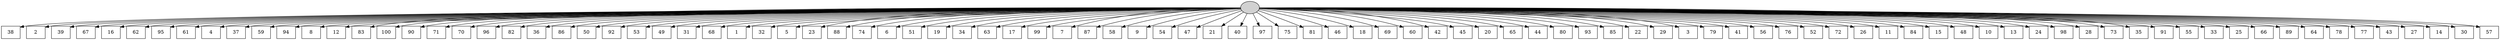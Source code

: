 digraph G {
0[style=filled, fillcolor=grey82, label=""];
1[shape=box,style=filled, fillcolor=white,label="38\n"];
2[shape=box,style=filled, fillcolor=white,label="2\n"];
3[shape=box,style=filled, fillcolor=white,label="39\n"];
4[shape=box,style=filled, fillcolor=white,label="67\n"];
5[shape=box,style=filled, fillcolor=white,label="16\n"];
6[shape=box,style=filled, fillcolor=white,label="62\n"];
7[shape=box,style=filled, fillcolor=white,label="95\n"];
8[shape=box,style=filled, fillcolor=white,label="61\n"];
9[shape=box,style=filled, fillcolor=white,label="4\n"];
10[shape=box,style=filled, fillcolor=white,label="37\n"];
11[shape=box,style=filled, fillcolor=white,label="59\n"];
12[shape=box,style=filled, fillcolor=white,label="94\n"];
13[shape=box,style=filled, fillcolor=white,label="8\n"];
14[shape=box,style=filled, fillcolor=white,label="12\n"];
15[shape=box,style=filled, fillcolor=white,label="83\n"];
16[shape=box,style=filled, fillcolor=white,label="100\n"];
17[shape=box,style=filled, fillcolor=white,label="90\n"];
18[shape=box,style=filled, fillcolor=white,label="71\n"];
19[shape=box,style=filled, fillcolor=white,label="70\n"];
20[shape=box,style=filled, fillcolor=white,label="96\n"];
21[shape=box,style=filled, fillcolor=white,label="82\n"];
22[shape=box,style=filled, fillcolor=white,label="36\n"];
23[shape=box,style=filled, fillcolor=white,label="86\n"];
24[shape=box,style=filled, fillcolor=white,label="50\n"];
25[shape=box,style=filled, fillcolor=white,label="92\n"];
26[shape=box,style=filled, fillcolor=white,label="53\n"];
27[shape=box,style=filled, fillcolor=white,label="49\n"];
28[shape=box,style=filled, fillcolor=white,label="31\n"];
29[shape=box,style=filled, fillcolor=white,label="68\n"];
30[shape=box,style=filled, fillcolor=white,label="1\n"];
31[shape=box,style=filled, fillcolor=white,label="32\n"];
32[shape=box,style=filled, fillcolor=white,label="5\n"];
33[shape=box,style=filled, fillcolor=white,label="23\n"];
34[shape=box,style=filled, fillcolor=white,label="88\n"];
35[shape=box,style=filled, fillcolor=white,label="74\n"];
36[shape=box,style=filled, fillcolor=white,label="6\n"];
37[shape=box,style=filled, fillcolor=white,label="51\n"];
38[shape=box,style=filled, fillcolor=white,label="19\n"];
39[shape=box,style=filled, fillcolor=white,label="34\n"];
40[shape=box,style=filled, fillcolor=white,label="63\n"];
41[shape=box,style=filled, fillcolor=white,label="17\n"];
42[shape=box,style=filled, fillcolor=white,label="99\n"];
43[shape=box,style=filled, fillcolor=white,label="7\n"];
44[shape=box,style=filled, fillcolor=white,label="87\n"];
45[shape=box,style=filled, fillcolor=white,label="58\n"];
46[shape=box,style=filled, fillcolor=white,label="9\n"];
47[shape=box,style=filled, fillcolor=white,label="54\n"];
48[shape=box,style=filled, fillcolor=white,label="47\n"];
49[shape=box,style=filled, fillcolor=white,label="21\n"];
50[shape=box,style=filled, fillcolor=white,label="40\n"];
51[shape=box,style=filled, fillcolor=white,label="97\n"];
52[shape=box,style=filled, fillcolor=white,label="75\n"];
53[shape=box,style=filled, fillcolor=white,label="81\n"];
54[shape=box,style=filled, fillcolor=white,label="46\n"];
55[shape=box,style=filled, fillcolor=white,label="18\n"];
56[shape=box,style=filled, fillcolor=white,label="69\n"];
57[shape=box,style=filled, fillcolor=white,label="60\n"];
58[shape=box,style=filled, fillcolor=white,label="42\n"];
59[shape=box,style=filled, fillcolor=white,label="45\n"];
60[shape=box,style=filled, fillcolor=white,label="20\n"];
61[shape=box,style=filled, fillcolor=white,label="65\n"];
62[shape=box,style=filled, fillcolor=white,label="44\n"];
63[shape=box,style=filled, fillcolor=white,label="80\n"];
64[shape=box,style=filled, fillcolor=white,label="93\n"];
65[shape=box,style=filled, fillcolor=white,label="85\n"];
66[shape=box,style=filled, fillcolor=white,label="22\n"];
67[shape=box,style=filled, fillcolor=white,label="29\n"];
68[shape=box,style=filled, fillcolor=white,label="3\n"];
69[shape=box,style=filled, fillcolor=white,label="79\n"];
70[shape=box,style=filled, fillcolor=white,label="41\n"];
71[shape=box,style=filled, fillcolor=white,label="56\n"];
72[shape=box,style=filled, fillcolor=white,label="76\n"];
73[shape=box,style=filled, fillcolor=white,label="52\n"];
74[shape=box,style=filled, fillcolor=white,label="72\n"];
75[shape=box,style=filled, fillcolor=white,label="26\n"];
76[shape=box,style=filled, fillcolor=white,label="11\n"];
77[shape=box,style=filled, fillcolor=white,label="84\n"];
78[shape=box,style=filled, fillcolor=white,label="15\n"];
79[shape=box,style=filled, fillcolor=white,label="48\n"];
80[shape=box,style=filled, fillcolor=white,label="10\n"];
81[shape=box,style=filled, fillcolor=white,label="13\n"];
82[shape=box,style=filled, fillcolor=white,label="24\n"];
83[shape=box,style=filled, fillcolor=white,label="98\n"];
84[shape=box,style=filled, fillcolor=white,label="28\n"];
85[shape=box,style=filled, fillcolor=white,label="73\n"];
86[shape=box,style=filled, fillcolor=white,label="35\n"];
87[shape=box,style=filled, fillcolor=white,label="91\n"];
88[shape=box,style=filled, fillcolor=white,label="55\n"];
89[shape=box,style=filled, fillcolor=white,label="33\n"];
90[shape=box,style=filled, fillcolor=white,label="25\n"];
91[shape=box,style=filled, fillcolor=white,label="66\n"];
92[shape=box,style=filled, fillcolor=white,label="89\n"];
93[shape=box,style=filled, fillcolor=white,label="64\n"];
94[shape=box,style=filled, fillcolor=white,label="78\n"];
95[shape=box,style=filled, fillcolor=white,label="77\n"];
96[shape=box,style=filled, fillcolor=white,label="43\n"];
97[shape=box,style=filled, fillcolor=white,label="27\n"];
98[shape=box,style=filled, fillcolor=white,label="14\n"];
99[shape=box,style=filled, fillcolor=white,label="30\n"];
100[shape=box,style=filled, fillcolor=white,label="57\n"];
0->1 ;
0->2 ;
0->3 ;
0->4 ;
0->5 ;
0->6 ;
0->7 ;
0->8 ;
0->9 ;
0->10 ;
0->11 ;
0->12 ;
0->13 ;
0->14 ;
0->15 ;
0->16 ;
0->17 ;
0->18 ;
0->19 ;
0->20 ;
0->21 ;
0->22 ;
0->23 ;
0->24 ;
0->25 ;
0->26 ;
0->27 ;
0->28 ;
0->29 ;
0->30 ;
0->31 ;
0->32 ;
0->33 ;
0->34 ;
0->35 ;
0->36 ;
0->37 ;
0->38 ;
0->39 ;
0->40 ;
0->41 ;
0->42 ;
0->43 ;
0->44 ;
0->45 ;
0->46 ;
0->47 ;
0->48 ;
0->49 ;
0->50 ;
0->51 ;
0->52 ;
0->53 ;
0->54 ;
0->55 ;
0->56 ;
0->57 ;
0->58 ;
0->59 ;
0->60 ;
0->61 ;
0->62 ;
0->63 ;
0->64 ;
0->65 ;
0->66 ;
0->67 ;
0->68 ;
0->69 ;
0->70 ;
0->71 ;
0->72 ;
0->73 ;
0->74 ;
0->75 ;
0->76 ;
0->77 ;
0->78 ;
0->79 ;
0->80 ;
0->81 ;
0->82 ;
0->83 ;
0->84 ;
0->85 ;
0->86 ;
0->87 ;
0->88 ;
0->89 ;
0->90 ;
0->91 ;
0->92 ;
0->93 ;
0->94 ;
0->95 ;
0->96 ;
0->97 ;
0->98 ;
0->99 ;
0->100 ;
}
